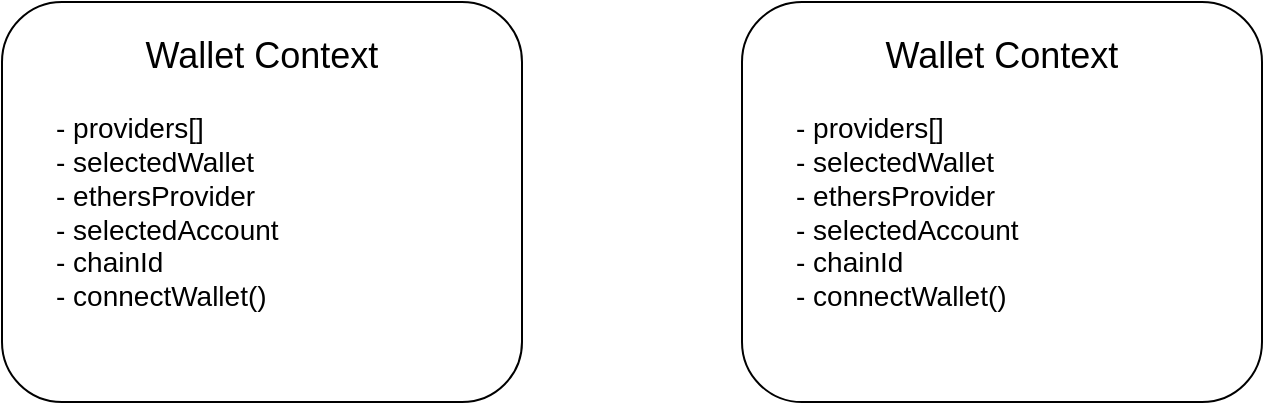 <mxfile version="27.0.5">
  <diagram name="Page-1" id="DuVm4UdYL3HALoVWy8cT">
    <mxGraphModel dx="983" dy="521" grid="1" gridSize="10" guides="1" tooltips="1" connect="1" arrows="1" fold="1" page="1" pageScale="1" pageWidth="850" pageHeight="1100" math="0" shadow="0">
      <root>
        <mxCell id="0" />
        <mxCell id="1" parent="0" />
        <mxCell id="UAy0BjJXKNZdqDins2-7-1" value="&lt;font style=&quot;font-size: 18px;&quot;&gt;Wallet Context&lt;/font&gt;" style="rounded=1;whiteSpace=wrap;html=1;verticalAlign=top;fontSize=16;labelPosition=center;verticalLabelPosition=middle;align=center;spacingTop=10;" vertex="1" parent="1">
          <mxGeometry x="100" y="260" width="260" height="200" as="geometry" />
        </mxCell>
        <mxCell id="UAy0BjJXKNZdqDins2-7-3" value="- providers[]&lt;div&gt;- selectedWallet&lt;/div&gt;&lt;div&gt;- ethersProvider&lt;/div&gt;&lt;div&gt;- selectedAccount&lt;/div&gt;&lt;div&gt;- chainId&lt;/div&gt;&lt;div&gt;- connectWallet()&lt;/div&gt;" style="text;html=1;align=left;verticalAlign=middle;whiteSpace=wrap;rounded=0;fontSize=14;" vertex="1" parent="1">
          <mxGeometry x="125" y="290" width="210" height="150" as="geometry" />
        </mxCell>
        <mxCell id="UAy0BjJXKNZdqDins2-7-4" value="&lt;font style=&quot;font-size: 18px;&quot;&gt;Wallet Context&lt;/font&gt;" style="rounded=1;whiteSpace=wrap;html=1;verticalAlign=top;fontSize=16;labelPosition=center;verticalLabelPosition=middle;align=center;spacingTop=10;" vertex="1" parent="1">
          <mxGeometry x="470" y="260" width="260" height="200" as="geometry" />
        </mxCell>
        <mxCell id="UAy0BjJXKNZdqDins2-7-5" value="- providers[]&lt;div&gt;- selectedWallet&lt;/div&gt;&lt;div&gt;- ethersProvider&lt;/div&gt;&lt;div&gt;- selectedAccount&lt;/div&gt;&lt;div&gt;- chainId&lt;/div&gt;&lt;div&gt;- connectWallet()&lt;/div&gt;" style="text;html=1;align=left;verticalAlign=middle;whiteSpace=wrap;rounded=0;fontSize=14;" vertex="1" parent="1">
          <mxGeometry x="495" y="290" width="210" height="150" as="geometry" />
        </mxCell>
      </root>
    </mxGraphModel>
  </diagram>
</mxfile>
